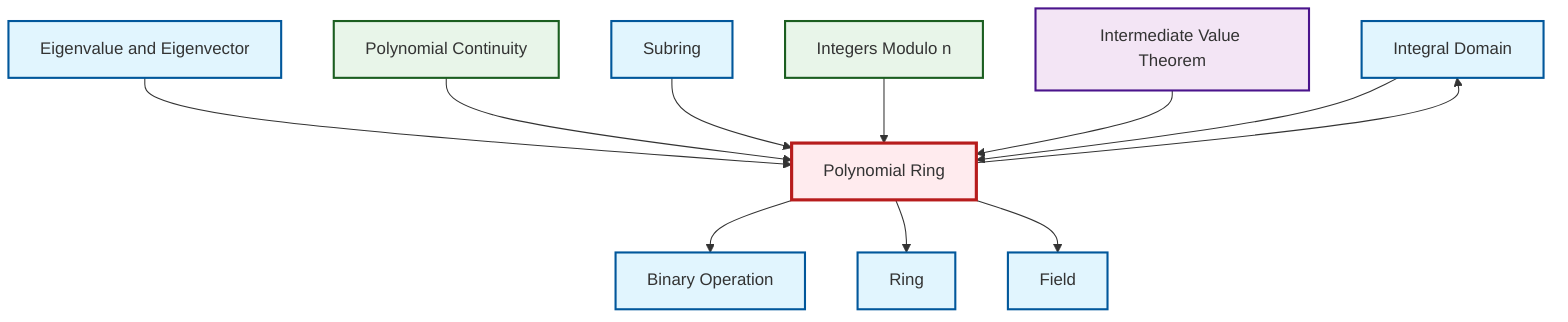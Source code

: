 graph TD
    classDef definition fill:#e1f5fe,stroke:#01579b,stroke-width:2px
    classDef theorem fill:#f3e5f5,stroke:#4a148c,stroke-width:2px
    classDef axiom fill:#fff3e0,stroke:#e65100,stroke-width:2px
    classDef example fill:#e8f5e9,stroke:#1b5e20,stroke-width:2px
    classDef current fill:#ffebee,stroke:#b71c1c,stroke-width:3px
    def-integral-domain["Integral Domain"]:::definition
    ex-polynomial-continuity["Polynomial Continuity"]:::example
    ex-quotient-integers-mod-n["Integers Modulo n"]:::example
    thm-intermediate-value["Intermediate Value Theorem"]:::theorem
    def-eigenvalue-eigenvector["Eigenvalue and Eigenvector"]:::definition
    def-subring["Subring"]:::definition
    def-field["Field"]:::definition
    def-ring["Ring"]:::definition
    def-polynomial-ring["Polynomial Ring"]:::definition
    def-binary-operation["Binary Operation"]:::definition
    def-polynomial-ring --> def-integral-domain
    def-eigenvalue-eigenvector --> def-polynomial-ring
    def-polynomial-ring --> def-binary-operation
    def-polynomial-ring --> def-ring
    ex-polynomial-continuity --> def-polynomial-ring
    def-polynomial-ring --> def-field
    def-subring --> def-polynomial-ring
    ex-quotient-integers-mod-n --> def-polynomial-ring
    thm-intermediate-value --> def-polynomial-ring
    def-integral-domain --> def-polynomial-ring
    class def-polynomial-ring current